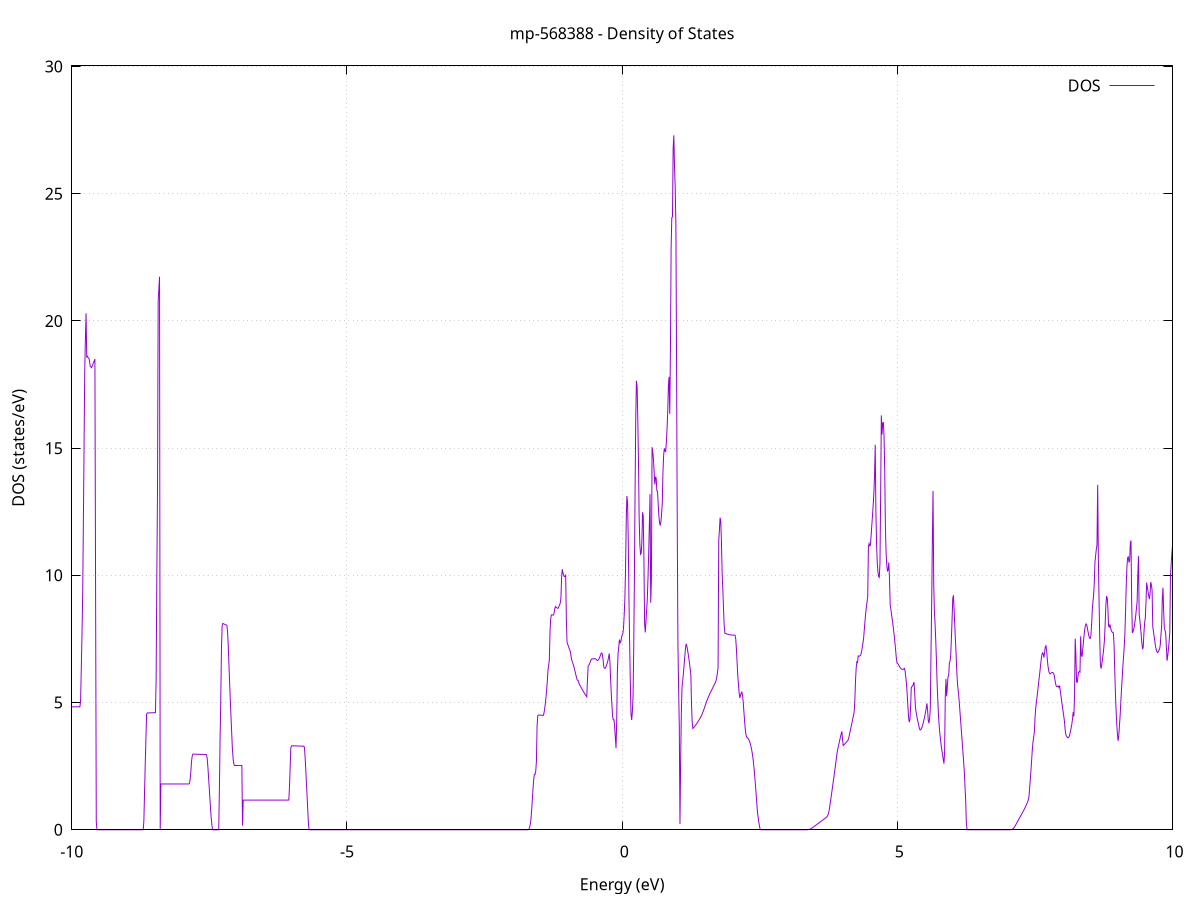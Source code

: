 set title 'mp-568388 - Density of States'
set xlabel 'Energy (eV)'
set ylabel 'DOS (states/eV)'
set grid
set xrange [-10:10]
set yrange [0:30.025]
set xzeroaxis lt -1
set terminal png size 800,600
set output 'mp-568388_dos_gnuplot.png'
plot '-' using 1:2 with lines title 'DOS'
-11.669100 0.000000
-11.656700 0.000000
-11.644400 0.000000
-11.632000 0.000000
-11.619600 0.000000
-11.607300 0.000000
-11.594900 0.000000
-11.582500 0.000000
-11.570200 0.000000
-11.557800 0.000000
-11.545500 0.000000
-11.533100 0.000000
-11.520700 0.000000
-11.508400 0.000000
-11.496000 0.000000
-11.483700 0.000000
-11.471300 0.000000
-11.458900 0.000000
-11.446600 0.000000
-11.434200 0.000000
-11.421900 0.000000
-11.409500 0.000000
-11.397100 0.000000
-11.384800 0.000000
-11.372400 0.000000
-11.360000 0.000000
-11.347700 0.000000
-11.335300 0.000000
-11.323000 0.000000
-11.310600 0.000000
-11.298200 0.000000
-11.285900 0.000000
-11.273500 0.000000
-11.261200 0.000000
-11.248800 0.000000
-11.236400 0.000000
-11.224100 0.000000
-11.211700 0.000000
-11.199300 0.000000
-11.187000 0.000000
-11.174600 0.000000
-11.162300 0.000000
-11.149900 0.000000
-11.137500 0.000000
-11.125200 0.000000
-11.112800 0.000000
-11.100500 0.000000
-11.088100 0.000000
-11.075700 0.000000
-11.063400 0.000000
-11.051000 0.000000
-11.038700 0.000000
-11.026300 0.000000
-11.013900 0.000000
-11.001600 0.000000
-10.989200 0.000000
-10.976800 0.000000
-10.964500 0.000000
-10.952100 0.000000
-10.939800 0.000000
-10.927400 0.000000
-10.915000 0.000000
-10.902700 0.000000
-10.890300 0.000000
-10.878000 0.000000
-10.865600 0.000000
-10.853200 0.000000
-10.840900 0.000000
-10.828500 0.000000
-10.816200 0.000000
-10.803800 0.000000
-10.791400 0.000000
-10.779100 0.000000
-10.766700 0.000000
-10.754300 0.000000
-10.742000 0.000000
-10.729600 0.000000
-10.717300 0.000000
-10.704900 0.000000
-10.692500 0.000000
-10.680200 0.000000
-10.667800 0.000000
-10.655500 0.000000
-10.643100 0.000000
-10.630700 0.000000
-10.618400 0.000000
-10.606000 0.000000
-10.593600 0.000000
-10.581300 0.000000
-10.568900 0.000000
-10.556600 0.000000
-10.544200 0.000700
-10.531800 0.100300
-10.519500 0.368300
-10.507100 0.818900
-10.494800 1.456800
-10.482400 2.091100
-10.470000 2.719000
-10.457700 3.373200
-10.445300 3.480800
-10.433000 3.481100
-10.420600 3.915200
-10.408200 4.384700
-10.395900 4.979300
-10.383500 5.992200
-10.371100 6.993100
-10.358800 7.121500
-10.346400 7.121900
-10.334100 7.122400
-10.321700 7.122800
-10.309300 7.123200
-10.297000 7.123600
-10.284600 7.124000
-10.272300 7.124400
-10.259900 7.124700
-10.247500 7.125100
-10.235200 7.046700
-10.222800 6.899000
-10.210500 6.680800
-10.198100 6.434000
-10.185700 6.121400
-10.173400 5.873000
-10.161000 5.865000
-10.148600 5.828100
-10.136300 5.684500
-10.123900 5.492100
-10.111600 5.176900
-10.099200 4.832500
-10.086800 4.832400
-10.074500 4.832400
-10.062100 4.832400
-10.049800 4.832400
-10.037400 4.832500
-10.025000 4.832500
-10.012700 4.832600
-10.000300 4.832700
-9.987900 4.832900
-9.975600 4.833000
-9.963200 4.833200
-9.950900 4.833400
-9.938500 4.833600
-9.926100 4.833900
-9.913800 4.834200
-9.901400 4.834500
-9.889100 4.834800
-9.876700 4.835100
-9.864300 4.835500
-9.852000 4.835900
-9.839600 5.116600
-9.827300 6.364300
-9.814900 7.641900
-9.802500 9.201300
-9.790200 11.916700
-9.777800 14.884700
-9.765400 17.961300
-9.753100 19.267900
-9.740700 20.301400
-9.728400 18.585800
-9.716000 18.614600
-9.703600 18.554900
-9.691300 18.536800
-9.678900 18.449700
-9.666600 18.221500
-9.654200 18.195800
-9.641800 18.160900
-9.629500 18.226200
-9.617100 18.292900
-9.604800 18.360800
-9.592400 18.430000
-9.580000 18.500500
-9.567700 9.513400
-9.555300 0.330800
-9.542900 0.000000
-9.530600 0.000000
-9.518200 0.000000
-9.505900 0.000000
-9.493500 0.000000
-9.481100 0.000000
-9.468800 0.000000
-9.456400 0.000000
-9.444100 0.000000
-9.431700 0.000000
-9.419300 0.000000
-9.407000 0.000000
-9.394600 0.000000
-9.382200 0.000000
-9.369900 0.000000
-9.357500 0.000000
-9.345200 0.000000
-9.332800 0.000000
-9.320400 0.000000
-9.308100 0.000000
-9.295700 0.000000
-9.283400 0.000000
-9.271000 0.000000
-9.258600 0.000000
-9.246300 0.000000
-9.233900 0.000000
-9.221600 0.000000
-9.209200 0.000000
-9.196800 0.000000
-9.184500 0.000000
-9.172100 0.000000
-9.159700 0.000000
-9.147400 0.000000
-9.135000 0.000000
-9.122700 0.000000
-9.110300 0.000000
-9.097900 0.000000
-9.085600 0.000000
-9.073200 0.000000
-9.060900 0.000000
-9.048500 0.000000
-9.036100 0.000000
-9.023800 0.000000
-9.011400 0.000000
-8.999100 0.000000
-8.986700 0.000000
-8.974300 0.000000
-8.962000 0.000000
-8.949600 0.000000
-8.937200 0.000000
-8.924900 0.000000
-8.912500 0.000000
-8.900200 0.000000
-8.887800 0.000000
-8.875400 0.000000
-8.863100 0.000000
-8.850700 0.000000
-8.838400 0.000000
-8.826000 0.000000
-8.813600 0.000000
-8.801300 0.000000
-8.788900 0.000000
-8.776500 0.000000
-8.764200 0.000000
-8.751800 0.000000
-8.739500 0.000000
-8.727100 0.000000
-8.714700 0.000000
-8.702400 0.000000
-8.690000 0.369400
-8.677700 1.517400
-8.665300 2.612700
-8.652900 3.607100
-8.640600 4.546000
-8.628200 4.592100
-8.615900 4.592700
-8.603500 4.593300
-8.591100 4.593900
-8.578800 4.594700
-8.566400 4.595500
-8.554000 4.596500
-8.541700 4.597500
-8.529300 4.598500
-8.517000 4.599700
-8.504600 4.600900
-8.492200 4.602200
-8.479900 4.603600
-8.467500 5.938100
-8.455200 9.922700
-8.442800 13.195000
-8.430400 20.799000
-8.418100 21.250600
-8.405700 21.738000
-8.393400 0.000000
-8.381000 1.801100
-8.368600 1.800900
-8.356300 1.800800
-8.343900 1.800600
-8.331500 1.800500
-8.319200 1.800400
-8.306800 1.800300
-8.294500 1.800200
-8.282100 1.800100
-8.269700 1.800000
-8.257400 1.799900
-8.245000 1.799800
-8.232700 1.799700
-8.220300 1.799700
-8.207900 1.799600
-8.195600 1.799600
-8.183200 1.799500
-8.170800 1.799500
-8.158500 1.799400
-8.146100 1.799400
-8.133800 1.799400
-8.121400 1.799300
-8.109000 1.799300
-8.096700 1.799300
-8.084300 1.799300
-8.072000 1.799300
-8.059600 1.799300
-8.047200 1.799300
-8.034900 1.799400
-8.022500 1.799400
-8.010200 1.799400
-7.997800 1.799500
-7.985400 1.799500
-7.973100 1.799600
-7.960700 1.799600
-7.948300 1.799700
-7.936000 1.799800
-7.923600 1.799800
-7.911300 1.799900
-7.898900 1.800000
-7.886500 1.800100
-7.874200 1.800200
-7.861800 1.823100
-7.849500 1.989000
-7.837100 2.273200
-7.824700 2.680700
-7.812400 2.892000
-7.800000 2.974300
-7.787700 2.973400
-7.775300 2.972600
-7.762900 2.971700
-7.750600 2.970900
-7.738200 2.970100
-7.725800 2.969200
-7.713500 2.968400
-7.701100 2.967500
-7.688800 2.966700
-7.676400 2.965800
-7.664000 2.965000
-7.651700 2.964100
-7.639300 2.963300
-7.627000 2.962400
-7.614600 2.961600
-7.602200 2.960700
-7.589900 2.959800
-7.577500 2.959000
-7.565100 2.958100
-7.552800 2.946600
-7.540400 2.818300
-7.528100 2.499100
-7.515700 2.086700
-7.503300 1.672300
-7.491000 1.246500
-7.478600 0.821700
-7.466300 0.457500
-7.453900 0.182000
-7.441500 0.000000
-7.429200 0.000000
-7.416800 0.000000
-7.404500 0.000000
-7.392100 0.000000
-7.379700 0.000000
-7.367400 0.000000
-7.355000 0.000000
-7.342600 0.000000
-7.330300 0.000000
-7.317900 1.598200
-7.305600 3.557400
-7.293200 5.103800
-7.280800 7.080700
-7.268500 8.023100
-7.256100 8.109900
-7.243800 8.097200
-7.231400 8.084600
-7.219000 8.072100
-7.206700 8.059700
-7.194300 8.047500
-7.182000 8.035300
-7.169600 7.771800
-7.157200 7.229100
-7.144900 6.505200
-7.132500 5.781000
-7.120100 5.113300
-7.107800 4.470600
-7.095400 3.849600
-7.083100 3.242900
-7.070700 2.839700
-7.058300 2.617500
-7.046000 2.528000
-7.033600 2.526200
-7.021300 2.526500
-7.008900 2.526800
-6.996500 2.527200
-6.984200 2.527500
-6.971800 2.527900
-6.959400 2.528300
-6.947100 2.528700
-6.934700 2.529200
-6.922400 2.529700
-6.910000 2.530200
-6.897600 0.165300
-6.885300 1.166000
-6.872900 1.166000
-6.860600 1.166000
-6.848200 1.166000
-6.835800 1.166000
-6.823500 1.166000
-6.811100 1.166000
-6.798800 1.166000
-6.786400 1.166000
-6.774000 1.166000
-6.761700 1.166000
-6.749300 1.166000
-6.736900 1.166000
-6.724600 1.166000
-6.712200 1.166000
-6.699900 1.166000
-6.687500 1.166000
-6.675100 1.166000
-6.662800 1.166000
-6.650400 1.166000
-6.638100 1.166000
-6.625700 1.166000
-6.613300 1.166000
-6.601000 1.166000
-6.588600 1.166000
-6.576300 1.166000
-6.563900 1.166000
-6.551500 1.166000
-6.539200 1.166000
-6.526800 1.165900
-6.514400 1.165900
-6.502100 1.165900
-6.489700 1.165900
-6.477400 1.165900
-6.465000 1.165900
-6.452600 1.165900
-6.440300 1.165900
-6.427900 1.165900
-6.415600 1.165900
-6.403200 1.165900
-6.390800 1.165900
-6.378500 1.165900
-6.366100 1.165900
-6.353700 1.165900
-6.341400 1.165900
-6.329000 1.165900
-6.316700 1.165900
-6.304300 1.165900
-6.291900 1.165900
-6.279600 1.165900
-6.267200 1.165900
-6.254900 1.165900
-6.242500 1.165900
-6.230100 1.165900
-6.217800 1.165900
-6.205400 1.165900
-6.193100 1.165900
-6.180700 1.165900
-6.168300 1.165900
-6.156000 1.165900
-6.143600 1.165800
-6.131200 1.165800
-6.118900 1.165800
-6.106500 1.165800
-6.094200 1.165800
-6.081800 1.165800
-6.069400 1.165800
-6.057100 1.165800
-6.044700 1.670900
-6.032400 2.442100
-6.020000 3.222400
-6.007600 3.301300
-5.995300 3.300400
-5.982900 3.299600
-5.970600 3.298700
-5.958200 3.297800
-5.945800 3.297000
-5.933500 3.296100
-5.921100 3.295300
-5.908700 3.294400
-5.896400 3.293600
-5.884000 3.292700
-5.871700 3.291900
-5.859300 3.291000
-5.846900 3.290200
-5.834600 3.289300
-5.822200 3.288400
-5.809900 3.287600
-5.797500 3.286700
-5.785100 3.285900
-5.772800 3.237800
-5.760400 2.857000
-5.748000 2.324300
-5.735700 1.790500
-5.723300 1.254100
-5.711000 0.712500
-5.698600 0.182700
-5.686200 0.000000
-5.673900 0.000000
-5.661500 0.000000
-5.649200 0.000000
-5.636800 0.000000
-5.624400 0.000000
-5.612100 0.000000
-5.599700 0.000000
-5.587400 0.000000
-5.575000 0.000000
-5.562600 0.000000
-5.550300 0.000000
-5.537900 0.000000
-5.525500 0.000000
-5.513200 0.000000
-5.500800 0.000000
-5.488500 0.000000
-5.476100 0.000000
-5.463700 0.000000
-5.451400 0.000000
-5.439000 0.000000
-5.426700 0.000000
-5.414300 0.000000
-5.401900 0.000000
-5.389600 0.000000
-5.377200 0.000000
-5.364900 0.000000
-5.352500 0.000000
-5.340100 0.000000
-5.327800 0.000000
-5.315400 0.000000
-5.303000 0.000000
-5.290700 0.000000
-5.278300 0.000000
-5.266000 0.000000
-5.253600 0.000000
-5.241200 0.000000
-5.228900 0.000000
-5.216500 0.000000
-5.204200 0.000000
-5.191800 0.000000
-5.179400 0.000000
-5.167100 0.000000
-5.154700 0.000000
-5.142400 0.000000
-5.130000 0.000000
-5.117600 0.000000
-5.105300 0.000000
-5.092900 0.000000
-5.080500 0.000000
-5.068200 0.000000
-5.055800 0.000000
-5.043500 0.000000
-5.031100 0.000000
-5.018700 0.000000
-5.006400 0.000000
-4.994000 0.000000
-4.981700 0.000000
-4.969300 0.000000
-4.956900 0.000000
-4.944600 0.000000
-4.932200 0.000000
-4.919800 0.000000
-4.907500 0.000000
-4.895100 0.000000
-4.882800 0.000000
-4.870400 0.000000
-4.858000 0.000000
-4.845700 0.000000
-4.833300 0.000000
-4.821000 0.000000
-4.808600 0.000000
-4.796200 0.000000
-4.783900 0.000000
-4.771500 0.000000
-4.759200 0.000000
-4.746800 0.000000
-4.734400 0.000000
-4.722100 0.000000
-4.709700 0.000000
-4.697300 0.000000
-4.685000 0.000000
-4.672600 0.000000
-4.660300 0.000000
-4.647900 0.000000
-4.635500 0.000000
-4.623200 0.000000
-4.610800 0.000000
-4.598500 0.000000
-4.586100 0.000000
-4.573700 0.000000
-4.561400 0.000000
-4.549000 0.000000
-4.536700 0.000000
-4.524300 0.000000
-4.511900 0.000000
-4.499600 0.000000
-4.487200 0.000000
-4.474800 0.000000
-4.462500 0.000000
-4.450100 0.000000
-4.437800 0.000000
-4.425400 0.000000
-4.413000 0.000000
-4.400700 0.000000
-4.388300 0.000000
-4.376000 0.000000
-4.363600 0.000000
-4.351200 0.000000
-4.338900 0.000000
-4.326500 0.000000
-4.314100 0.000000
-4.301800 0.000000
-4.289400 0.000000
-4.277100 0.000000
-4.264700 0.000000
-4.252300 0.000000
-4.240000 0.000000
-4.227600 0.000000
-4.215300 0.000000
-4.202900 0.000000
-4.190500 0.000000
-4.178200 0.000000
-4.165800 0.000000
-4.153500 0.000000
-4.141100 0.000000
-4.128700 0.000000
-4.116400 0.000000
-4.104000 0.000000
-4.091600 0.000000
-4.079300 0.000000
-4.066900 0.000000
-4.054600 0.000000
-4.042200 0.000000
-4.029800 0.000000
-4.017500 0.000000
-4.005100 0.000000
-3.992800 0.000000
-3.980400 0.000000
-3.968000 0.000000
-3.955700 0.000000
-3.943300 0.000000
-3.931000 0.000000
-3.918600 0.000000
-3.906200 0.000000
-3.893900 0.000000
-3.881500 0.000000
-3.869100 0.000000
-3.856800 0.000000
-3.844400 0.000000
-3.832100 0.000000
-3.819700 0.000000
-3.807300 0.000000
-3.795000 0.000000
-3.782600 0.000000
-3.770300 0.000000
-3.757900 0.000000
-3.745500 0.000000
-3.733200 0.000000
-3.720800 0.000000
-3.708400 0.000000
-3.696100 0.000000
-3.683700 0.000000
-3.671400 0.000000
-3.659000 0.000000
-3.646600 0.000000
-3.634300 0.000000
-3.621900 0.000000
-3.609600 0.000000
-3.597200 0.000000
-3.584800 0.000000
-3.572500 0.000000
-3.560100 0.000000
-3.547800 0.000000
-3.535400 0.000000
-3.523000 0.000000
-3.510700 0.000000
-3.498300 0.000000
-3.485900 0.000000
-3.473600 0.000000
-3.461200 0.000000
-3.448900 0.000000
-3.436500 0.000000
-3.424100 0.000000
-3.411800 0.000000
-3.399400 0.000000
-3.387100 0.000000
-3.374700 0.000000
-3.362300 0.000000
-3.350000 0.000000
-3.337600 0.000000
-3.325300 0.000000
-3.312900 0.000000
-3.300500 0.000000
-3.288200 0.000000
-3.275800 0.000000
-3.263400 0.000000
-3.251100 0.000000
-3.238700 0.000000
-3.226400 0.000000
-3.214000 0.000000
-3.201600 0.000000
-3.189300 0.000000
-3.176900 0.000000
-3.164600 0.000000
-3.152200 0.000000
-3.139800 0.000000
-3.127500 0.000000
-3.115100 0.000000
-3.102700 0.000000
-3.090400 0.000000
-3.078000 0.000000
-3.065700 0.000000
-3.053300 0.000000
-3.040900 0.000000
-3.028600 0.000000
-3.016200 0.000000
-3.003900 0.000000
-2.991500 0.000000
-2.979100 0.000000
-2.966800 0.000000
-2.954400 0.000000
-2.942100 0.000000
-2.929700 0.000000
-2.917300 0.000000
-2.905000 0.000000
-2.892600 0.000000
-2.880200 0.000000
-2.867900 0.000000
-2.855500 0.000000
-2.843200 0.000000
-2.830800 0.000000
-2.818400 0.000000
-2.806100 0.000000
-2.793700 0.000000
-2.781400 0.000000
-2.769000 0.000000
-2.756600 0.000000
-2.744300 0.000000
-2.731900 0.000000
-2.719600 0.000000
-2.707200 0.000000
-2.694800 0.000000
-2.682500 0.000000
-2.670100 0.000000
-2.657700 0.000000
-2.645400 0.000000
-2.633000 0.000000
-2.620700 0.000000
-2.608300 0.000000
-2.595900 0.000000
-2.583600 0.000000
-2.571200 0.000000
-2.558900 0.000000
-2.546500 0.000000
-2.534100 0.000000
-2.521800 0.000000
-2.509400 0.000000
-2.497000 0.000000
-2.484700 0.000000
-2.472300 0.000000
-2.460000 0.000000
-2.447600 0.000000
-2.435200 0.000000
-2.422900 0.000000
-2.410500 0.000000
-2.398200 0.000000
-2.385800 0.000000
-2.373400 0.000000
-2.361100 0.000000
-2.348700 0.000000
-2.336400 0.000000
-2.324000 0.000000
-2.311600 0.000000
-2.299300 0.000000
-2.286900 0.000000
-2.274500 0.000000
-2.262200 0.000000
-2.249800 0.000000
-2.237500 0.000000
-2.225100 0.000000
-2.212700 0.000000
-2.200400 0.000000
-2.188000 0.000000
-2.175700 0.000000
-2.163300 0.000000
-2.150900 0.000000
-2.138600 0.000000
-2.126200 0.000000
-2.113900 0.000000
-2.101500 0.000000
-2.089100 0.000000
-2.076800 0.000000
-2.064400 0.000000
-2.052000 0.000000
-2.039700 0.000000
-2.027300 0.000000
-2.015000 0.000000
-2.002600 0.000000
-1.990200 0.000000
-1.977900 0.000000
-1.965500 0.000000
-1.953200 0.000000
-1.940800 0.000000
-1.928400 0.000000
-1.916100 0.000000
-1.903700 0.000000
-1.891300 0.000000
-1.879000 0.000000
-1.866600 0.000000
-1.854300 0.000000
-1.841900 0.000000
-1.829500 0.000000
-1.817200 0.000000
-1.804800 0.000000
-1.792500 0.000000
-1.780100 0.000000
-1.767700 0.000000
-1.755400 0.000000
-1.743000 0.000000
-1.730700 0.000000
-1.718300 0.000000
-1.705900 0.000000
-1.693600 0.019800
-1.681200 0.096400
-1.668800 0.230500
-1.656500 0.422100
-1.644100 0.781200
-1.631800 1.192000
-1.619400 1.617100
-1.607000 1.977800
-1.594700 2.174900
-1.582300 2.174600
-1.570000 2.303700
-1.557600 2.693400
-1.545200 4.100600
-1.532900 4.483200
-1.520500 4.511200
-1.508200 4.508500
-1.495800 4.505900
-1.483400 4.503300
-1.471100 4.500800
-1.458700 4.498200
-1.446300 4.495700
-1.434000 4.493200
-1.421600 4.571800
-1.409300 4.731700
-1.396900 4.938600
-1.384500 5.192500
-1.372200 5.493500
-1.359800 5.841500
-1.347500 6.276300
-1.335100 6.465000
-1.322700 6.682300
-1.310400 7.797500
-1.298000 8.291000
-1.285600 8.447100
-1.273300 8.445500
-1.260900 8.442300
-1.248600 8.439200
-1.236200 8.510300
-1.223800 8.691700
-1.211500 8.779000
-1.199100 8.747600
-1.186800 8.727000
-1.174400 8.705200
-1.162000 8.708100
-1.149700 8.773100
-1.137300 8.839800
-1.125000 8.908200
-1.112600 9.105300
-1.100200 9.908600
-1.087900 10.237700
-1.075500 10.100100
-1.063100 10.002500
-1.050800 9.952700
-1.038400 9.951400
-1.026100 9.997100
-1.013700 8.272400
-1.001300 7.365600
-0.989000 7.288700
-0.976600 7.213100
-0.964300 7.138800
-0.951900 7.065800
-0.939500 6.994100
-0.927200 6.806600
-0.914800 6.662200
-0.902500 6.584200
-0.890100 6.507700
-0.877700 6.416400
-0.865400 6.305100
-0.853000 6.195400
-0.840600 6.087300
-0.828300 5.976200
-0.815900 5.886400
-0.803600 5.878200
-0.791200 5.801800
-0.778800 5.727100
-0.766500 5.672800
-0.754100 5.631800
-0.741800 5.581200
-0.729400 5.532000
-0.717000 5.484000
-0.704700 5.437400
-0.692300 5.392100
-0.679900 5.348200
-0.667600 5.305500
-0.655200 5.264200
-0.642900 5.225800
-0.630500 5.868200
-0.618100 6.428600
-0.605800 6.467000
-0.593400 6.518800
-0.581100 6.584300
-0.568700 6.659300
-0.556300 6.709200
-0.544000 6.720100
-0.531600 6.717100
-0.519300 6.717700
-0.506900 6.721900
-0.494500 6.728000
-0.482200 6.718400
-0.469800 6.688400
-0.457400 6.660200
-0.445100 6.656100
-0.432700 6.676100
-0.420400 6.719600
-0.408000 6.780200
-0.395600 6.849800
-0.383300 6.925700
-0.370900 6.950700
-0.358600 6.890600
-0.346200 6.678700
-0.333800 6.403100
-0.321500 6.354700
-0.309100 6.345400
-0.296800 6.392300
-0.284400 6.468700
-0.272000 6.547900
-0.259700 6.639400
-0.247300 6.769700
-0.234900 6.927500
-0.222600 6.620100
-0.210200 5.944200
-0.197900 5.366600
-0.185500 4.884400
-0.173100 4.455700
-0.160800 4.321400
-0.148400 4.326900
-0.136100 4.037600
-0.123700 3.637100
-0.111300 3.210700
-0.099000 4.273700
-0.086600 6.189300
-0.074200 6.926300
-0.061900 7.188200
-0.049500 7.475700
-0.037200 7.351000
-0.024800 7.384100
-0.012400 7.546200
-0.000100 7.653900
0.012300 7.707100
0.024600 7.925700
0.037000 8.432200
0.049400 9.077400
0.061700 10.246400
0.074100 12.121400
0.086400 13.120500
0.098800 12.871800
0.111200 11.333800
0.123500 9.136400
0.135900 7.372400
0.148300 5.815900
0.160600 4.572600
0.173000 4.314200
0.185300 4.634500
0.197700 5.220700
0.210100 7.059400
0.222400 9.773300
0.234800 13.277000
0.247100 16.170000
0.259500 17.647800
0.271900 17.431600
0.284200 16.146900
0.296600 14.513400
0.308900 12.271300
0.321300 11.234400
0.333700 10.831700
0.346000 10.871900
0.358400 11.299500
0.370800 12.476000
0.383100 12.340100
0.395500 10.677000
0.407800 8.109800
0.420200 7.756700
0.432600 8.186200
0.444900 8.606900
0.457300 9.064200
0.469600 9.880200
0.482000 10.855900
0.494400 11.991200
0.506700 13.191900
0.519100 8.919900
0.531500 9.795100
0.543800 15.039500
0.556200 14.849600
0.568500 14.577500
0.580900 14.088700
0.593300 13.575500
0.605600 13.858600
0.618000 13.836600
0.630300 13.324700
0.642700 13.296600
0.655100 12.803200
0.667400 12.335700
0.679800 12.075400
0.692100 11.955900
0.704500 12.111700
0.716900 12.417400
0.729200 12.842200
0.741600 14.063200
0.754000 14.714500
0.766300 14.995500
0.778700 14.890000
0.791000 14.868100
0.803400 15.227900
0.815800 15.766500
0.828100 16.403700
0.840500 17.464900
0.852800 17.802900
0.865200 16.349400
0.877600 18.859300
0.889900 22.893300
0.902300 24.056300
0.914600 24.100800
0.927000 26.788300
0.939400 27.295000
0.951700 26.035800
0.964100 25.254400
0.976500 23.782100
0.988800 18.362400
1.001200 12.027800
1.013500 7.281400
1.025900 5.558900
1.038300 4.079700
1.050600 0.227300
1.063000 2.690900
1.075300 4.572300
1.087700 5.599200
1.100100 5.845300
1.112400 6.141200
1.124800 6.448500
1.137100 6.767300
1.149500 7.097500
1.161900 7.310000
1.174200 7.234800
1.186600 7.087300
1.199000 6.923400
1.211300 6.743100
1.223700 6.546300
1.236000 6.333100
1.248400 6.103500
1.260800 4.892100
1.273100 4.220500
1.285500 3.979500
1.297800 4.010200
1.310200 4.042600
1.322600 4.076500
1.334900 4.111900
1.347300 4.149000
1.359700 4.187600
1.372000 4.227800
1.384400 4.269500
1.396700 4.312800
1.409100 4.357700
1.421500 4.404100
1.433800 4.453000
1.446200 4.508800
1.458500 4.572300
1.470900 4.643500
1.483300 4.718900
1.495600 4.796100
1.508000 4.875100
1.520300 4.953800
1.532700 5.029100
1.545100 5.101000
1.557400 5.169400
1.569800 5.234400
1.582200 5.296000
1.594500 5.354200
1.606900 5.408600
1.619200 5.462200
1.631600 5.516200
1.644000 5.570700
1.656300 5.625800
1.668700 5.683100
1.681000 5.737100
1.693400 5.782600
1.705800 5.862000
1.718100 5.974000
1.730500 6.156900
1.742800 6.369400
1.755200 11.357500
1.767600 11.797600
1.779900 12.266300
1.792300 12.117100
1.804700 11.303300
1.817000 10.082600
1.829400 9.427300
1.841700 8.707800
1.854100 8.028300
1.866500 7.730400
1.878800 7.718200
1.891200 7.706900
1.903500 7.696700
1.915900 7.687500
1.928300 7.679400
1.940600 7.672300
1.953000 7.666200
1.965400 7.661100
1.977700 7.657100
1.990100 7.654100
2.002400 7.652100
2.014800 7.651200
2.027200 7.651300
2.039500 7.652400
2.051900 7.645900
2.064200 7.501800
2.076600 7.094200
2.089000 6.565000
2.101300 6.053800
2.113700 5.701800
2.126000 5.376500
2.138400 5.178100
2.150800 5.290100
2.163100 5.373200
2.175500 5.410200
2.187900 5.275700
2.200200 5.013100
2.212600 4.635300
2.224900 4.268700
2.237300 3.949300
2.249700 3.737400
2.262000 3.643200
2.274400 3.618300
2.286700 3.595000
2.299100 3.554300
2.311500 3.493800
2.323800 3.413600
2.336200 3.313700
2.348500 3.194000
2.360900 3.053500
2.373300 2.874100
2.385600 2.649400
2.398000 2.379400
2.410400 2.066700
2.422700 1.733700
2.435100 1.385300
2.447400 1.021400
2.459800 0.672100
2.472200 0.468100
2.484500 0.285700
2.496900 0.124900
2.509200 0.010300
2.521600 0.000000
2.534000 0.000000
2.546300 0.000000
2.558700 0.000000
2.571100 0.000000
2.583400 0.000000
2.595800 0.000000
2.608100 0.000000
2.620500 0.000000
2.632900 0.000000
2.645200 0.000000
2.657600 0.000000
2.669900 0.000000
2.682300 0.000000
2.694700 0.000000
2.707000 0.000000
2.719400 0.000000
2.731700 0.000000
2.744100 0.000000
2.756500 0.000000
2.768800 0.000000
2.781200 0.000000
2.793600 0.000000
2.805900 0.000000
2.818300 0.000000
2.830600 0.000000
2.843000 0.000000
2.855400 0.000000
2.867700 0.000000
2.880100 0.000000
2.892400 0.000000
2.904800 0.000000
2.917200 0.000000
2.929500 0.000000
2.941900 0.000000
2.954200 0.000000
2.966600 0.000000
2.979000 0.000000
2.991300 0.000000
3.003700 0.000000
3.016100 0.000000
3.028400 0.000000
3.040800 0.000000
3.053100 0.000000
3.065500 0.000000
3.077900 0.000000
3.090200 0.000000
3.102600 0.000000
3.114900 0.000000
3.127300 0.000000
3.139700 0.000000
3.152000 0.000000
3.164400 0.000000
3.176800 0.000000
3.189100 0.000000
3.201500 0.000000
3.213800 0.000000
3.226200 0.000000
3.238600 0.000000
3.250900 0.000000
3.263300 0.000000
3.275600 0.000000
3.288000 0.000000
3.300400 0.000000
3.312700 0.000000
3.325100 0.000000
3.337400 0.000000
3.349800 0.000000
3.362200 0.001100
3.374500 0.004000
3.386900 0.008700
3.399300 0.015200
3.411600 0.023500
3.424000 0.033600
3.436300 0.046000
3.448700 0.065700
3.461100 0.085500
3.473400 0.105200
3.485800 0.125000
3.498100 0.144800
3.510500 0.164700
3.522900 0.184500
3.535200 0.204400
3.547600 0.224200
3.559900 0.244100
3.572300 0.264000
3.584700 0.284000
3.597000 0.303900
3.609400 0.323900
3.621800 0.343900
3.634100 0.363900
3.646500 0.383900
3.658800 0.404000
3.671200 0.424100
3.683600 0.444200
3.695900 0.464300
3.708300 0.484400
3.720600 0.508800
3.733000 0.552500
3.745400 0.616800
3.757700 0.723500
3.770100 0.886100
3.782500 1.069200
3.794800 1.254800
3.807200 1.442800
3.819500 1.633400
3.831900 1.826400
3.844300 2.021900
3.856600 2.219900
3.869000 2.420300
3.881300 2.623600
3.893700 2.830500
3.906100 3.029200
3.918400 3.173800
3.930800 3.294700
3.943100 3.416200
3.955500 3.538300
3.967900 3.659500
3.980200 3.769500
3.992600 3.868500
4.005000 3.544600
4.017300 3.309500
4.029700 3.337200
4.042000 3.365700
4.054400 3.394800
4.066800 3.424600
4.079100 3.454900
4.091500 3.485900
4.103800 3.517600
4.116200 3.599200
4.128600 3.724900
4.140900 3.851000
4.153300 3.977400
4.165600 4.104200
4.178000 4.231300
4.190400 4.358800
4.202700 4.486600
4.215100 4.614800
4.227500 5.041500
4.239800 5.833600
4.252200 6.353000
4.264500 6.599700
4.276900 6.573600
4.289300 6.833800
4.301600 6.817800
4.314000 6.831700
4.326300 6.844500
4.338700 6.897300
4.351100 7.014300
4.363400 7.170600
4.375800 7.343300
4.388200 7.545500
4.400500 7.876700
4.412900 8.207000
4.425200 8.502600
4.437600 8.755700
4.450000 8.947700
4.462300 9.187200
4.474700 11.147700
4.487000 11.250800
4.499400 11.158100
4.511800 11.190500
4.524100 11.573400
4.536500 11.970600
4.548800 12.344700
4.561200 12.757600
4.573600 13.225700
4.585900 13.897000
4.598300 15.132100
4.610700 12.512600
4.623000 11.228800
4.635400 10.494800
4.647700 10.141100
4.660100 9.955000
4.672500 9.920900
4.684800 10.497300
4.697200 13.203000
4.709500 16.285900
4.721900 15.534200
4.734300 15.996400
4.746600 16.005400
4.759000 15.461200
4.771300 14.101200
4.783700 11.862900
4.796100 10.892500
4.808400 10.402700
4.820800 10.175400
4.833200 10.211900
4.845500 10.506700
4.857900 9.875500
4.870200 8.837900
4.882600 8.662000
4.895000 8.461300
4.907300 8.270600
4.919700 8.075800
4.932000 7.857900
4.944400 7.616900
4.956800 7.352900
4.969100 7.065900
4.981500 6.755800
4.993900 6.555900
5.006200 6.531700
5.018600 6.500800
5.030900 6.450700
5.043300 6.402600
5.055700 6.364000
5.068000 6.334900
5.080400 6.315400
5.092700 6.305400
5.105100 6.305000
5.117500 6.316000
5.129800 6.340100
5.142200 6.227500
5.154500 5.993400
5.166900 5.718700
5.179300 5.339100
5.191600 4.869600
5.204000 4.439800
5.216400 4.230500
5.228700 4.316400
5.241100 4.818200
5.253400 5.593200
5.265800 5.630200
5.278200 5.656900
5.290500 5.716200
5.302900 5.809200
5.315200 5.393300
5.327600 4.880200
5.340000 4.637500
5.352300 4.490200
5.364700 4.351300
5.377000 4.221000
5.389400 4.099100
5.401800 3.985700
5.414100 3.919400
5.426500 3.938500
5.438900 3.982800
5.451200 4.052200
5.463600 4.142300
5.475900 4.245300
5.488300 4.361300
5.500700 4.490000
5.513000 4.631700
5.525400 4.786100
5.537700 4.968100
5.550100 4.701500
5.562500 4.296300
5.574800 4.187100
5.587200 4.366100
5.599600 4.779100
5.611900 6.971300
5.624300 8.906300
5.636600 11.355400
5.649000 13.321200
5.661400 9.644200
5.673700 8.604200
5.686100 8.081100
5.698400 7.433900
5.710800 6.654500
5.723200 5.742700
5.735500 5.097300
5.747900 4.508200
5.760200 4.090100
5.772600 3.792100
5.785000 3.531800
5.797300 3.309100
5.809700 3.124200
5.822100 2.949100
5.834400 2.774200
5.846800 2.599500
5.859100 3.061200
5.871500 5.240600
5.883900 5.929300
5.896200 5.247900
5.908600 5.622200
5.920900 6.009200
5.933300 6.061100
5.945700 6.563400
5.958000 6.622100
5.970400 6.871400
5.982700 7.525000
5.995100 8.290600
6.007500 9.088400
6.019800 9.218400
6.032200 8.615700
6.044600 8.011200
6.056900 7.410400
6.069300 6.813300
6.081600 6.190200
6.094000 5.714600
6.106400 5.477800
6.118700 5.190000
6.131100 4.851400
6.143400 4.488500
6.155800 4.124700
6.168200 3.760100
6.180500 3.394600
6.192900 3.028300
6.205300 2.661200
6.217600 2.280000
6.230000 1.675800
6.242300 1.126000
6.254700 0.255900
6.267100 0.000000
6.279400 0.000000
6.291800 0.000000
6.304100 0.000000
6.316500 0.000000
6.328900 0.000000
6.341200 0.000000
6.353600 0.000000
6.365900 0.000000
6.378300 0.000000
6.390700 0.000000
6.403000 0.000000
6.415400 0.000000
6.427800 0.000000
6.440100 0.000000
6.452500 0.000000
6.464800 0.000000
6.477200 0.000000
6.489600 0.000000
6.501900 0.000000
6.514300 0.000000
6.526600 0.000000
6.539000 0.000000
6.551400 0.000000
6.563700 0.000000
6.576100 0.000000
6.588400 0.000000
6.600800 0.000000
6.613200 0.000000
6.625500 0.000000
6.637900 0.000000
6.650300 0.000000
6.662600 0.000000
6.675000 0.000000
6.687300 0.000000
6.699700 0.000000
6.712100 0.000000
6.724400 0.000000
6.736800 0.000000
6.749100 0.000000
6.761500 0.000000
6.773900 0.000000
6.786200 0.000000
6.798600 0.000000
6.811000 0.000000
6.823300 0.000000
6.835700 0.000000
6.848000 0.000000
6.860400 0.000000
6.872800 0.000000
6.885100 0.000000
6.897500 0.000000
6.909800 0.000000
6.922200 0.000000
6.934600 0.000000
6.946900 0.000000
6.959300 0.000000
6.971600 0.000000
6.984000 0.000000
6.996400 0.000000
7.008700 0.000000
7.021100 0.000000
7.033500 0.000000
7.045800 0.000000
7.058200 0.000300
7.070500 0.004800
7.082900 0.015000
7.095300 0.030900
7.107600 0.052400
7.120000 0.079600
7.132300 0.117800
7.144700 0.166500
7.157100 0.215200
7.169400 0.263800
7.181800 0.312500
7.194100 0.361100
7.206500 0.409700
7.218900 0.458300
7.231200 0.506900
7.243600 0.555500
7.256000 0.604100
7.268300 0.652700
7.280700 0.701200
7.293000 0.749800
7.305400 0.800300
7.317800 0.854100
7.330100 0.911000
7.342500 0.970000
7.354800 1.030500
7.367200 1.092500
7.379600 1.175000
7.391900 1.304400
7.404300 1.637900
7.416700 1.991600
7.429000 2.366200
7.441400 2.763000
7.453700 3.182000
7.466100 3.462900
7.478500 3.653600
7.490800 3.864600
7.503200 4.439300
7.515500 4.799800
7.527900 5.026200
7.540300 5.255400
7.552600 5.487600
7.565000 5.722600
7.577300 5.960500
7.589700 6.200700
7.602100 6.443100
7.614400 6.687800
7.626800 6.877100
7.639200 6.953700
7.651500 6.917600
7.663900 6.768700
7.676200 6.968100
7.688600 7.190500
7.701000 7.230800
7.713300 7.043000
7.725700 6.689400
7.738000 6.428500
7.750400 6.255100
7.762800 6.154200
7.775100 6.127400
7.787500 6.151800
7.799800 6.170300
7.812200 6.180200
7.824600 6.181700
7.836900 6.153200
7.849300 6.085400
7.861700 5.927700
7.874000 5.759900
7.886400 5.657900
7.898700 5.621900
7.911100 5.637400
7.923500 5.649000
7.935800 5.597400
7.948200 5.665300
7.960500 5.466700
7.972900 5.269500
7.985300 5.073600
7.997600 4.878900
8.010000 4.685600
8.022300 4.494200
8.034700 4.305000
8.047100 3.992600
8.059400 3.772300
8.071800 3.686900
8.084200 3.647800
8.096500 3.623700
8.108900 3.614500
8.121200 3.656000
8.133600 3.750600
8.146000 3.870000
8.158300 4.004100
8.170700 4.152700
8.183000 4.348000
8.195400 4.629100
8.207800 4.457000
8.220100 5.305000
8.232500 7.514300
8.244900 6.828000
8.257200 5.811200
8.269600 5.794000
8.281900 6.030200
8.294300 6.193800
8.306700 6.224200
8.319000 6.196100
8.331400 7.605700
8.343700 6.867600
8.356100 6.800500
8.368500 7.074300
8.380800 7.353000
8.393200 7.636700
8.405500 7.887800
8.417900 8.021700
8.430300 8.092900
8.442600 8.050000
8.455000 7.901800
8.467400 7.759800
8.479700 7.623900
8.492100 7.535000
8.504400 7.516600
8.516800 7.622900
8.529200 8.039300
8.541500 8.601300
8.553900 8.960900
8.566200 9.215100
8.578600 9.717800
8.591000 10.521900
8.603300 10.773300
8.615700 11.025400
8.628000 11.199300
8.640400 13.556600
8.652800 10.705800
8.665100 9.061500
8.677500 7.546300
8.689900 6.488900
8.702200 6.336900
8.714600 6.502200
8.726900 6.687300
8.739300 6.899800
8.751700 7.157400
8.764000 7.469200
8.776400 8.080500
8.788700 8.809600
8.801100 9.161200
8.813500 9.135200
8.825800 8.731700
8.838200 8.015600
8.850600 7.971900
8.862900 8.076000
8.875300 7.938500
8.887600 7.839300
8.900000 7.781000
8.912400 7.750200
8.924700 7.742900
8.937100 7.335000
8.949400 6.355700
8.961800 5.435600
8.974200 4.737500
8.986500 4.187100
8.998900 3.769800
9.011200 3.493200
9.023600 3.690900
9.036000 4.086300
9.048300 4.481100
9.060700 5.017500
9.073100 5.504200
9.085400 5.946000
9.097800 6.395100
9.110100 6.789800
9.122500 7.180300
9.134900 7.706200
9.147200 8.593800
9.159600 9.628300
9.171900 10.328200
9.184300 10.693400
9.196700 10.723900
9.209000 10.504300
9.221400 10.587800
9.233700 11.265600
9.246100 11.370200
9.258500 8.901900
9.270800 7.736600
9.283200 7.788100
9.295600 7.883900
9.307900 8.024200
9.320300 8.208900
9.332600 8.437900
9.345000 8.707200
9.357400 8.960300
9.369700 10.009900
9.382100 10.755700
9.394400 8.482100
9.406800 8.238400
9.419200 7.969500
9.431500 7.665000
9.443900 7.322300
9.456300 7.099600
9.468600 7.178500
9.481000 7.745200
9.493300 8.128500
9.505700 8.321300
9.518100 8.920200
9.530400 9.712800
9.542800 9.535900
9.555100 9.366500
9.567500 9.204500
9.579900 9.062300
9.592200 9.285400
9.604600 9.739700
9.616900 9.620300
9.629300 9.415600
9.641700 7.983000
9.654000 7.794200
9.666400 7.602800
9.678800 7.408800
9.691100 7.212200
9.703500 7.087700
9.715800 7.006300
9.728200 6.963700
9.740600 6.985000
9.752900 7.053300
9.765300 7.104200
9.777600 7.258300
9.790000 7.658900
9.802400 7.984300
9.814700 9.071200
9.827100 9.512000
9.839400 8.585700
9.851800 7.912500
9.864200 7.843800
9.876500 7.702500
9.888900 7.177200
9.901300 6.643700
9.913600 6.841500
9.926000 7.095500
9.938300 7.393000
9.950700 7.742900
9.963100 9.982400
9.975400 10.436800
9.987800 10.836200
10.000100 11.180500
10.012500 11.469700
10.024900 9.411700
10.037200 8.974500
10.049600 8.730400
10.062000 8.662300
10.074300 8.648900
10.086700 8.668400
10.099000 8.645400
10.111400 8.236400
10.123800 7.602000
10.136100 7.213500
10.148500 6.898600
10.160800 6.638300
10.173200 6.363200
10.185600 6.161300
10.197900 6.100000
10.210300 10.589500
10.222600 10.664100
10.235000 12.701100
10.247400 10.581700
10.259700 9.837900
10.272100 10.306800
10.284500 10.487200
10.296800 10.384600
10.309200 10.038800
10.321500 9.306100
10.333900 8.686200
10.346300 8.402100
10.358600 8.347400
10.371000 8.217600
10.383300 8.134200
10.395700 8.217500
10.408100 8.373400
10.420400 8.592600
10.432800 8.889400
10.445100 9.262100
10.457500 9.950300
10.469900 10.721300
10.482200 11.420200
10.494600 11.481900
10.507000 11.476700
10.519300 11.493600
10.531700 11.631600
10.544000 11.647400
10.556400 11.907400
10.568800 11.658200
10.581100 11.354100
10.593500 10.987200
10.605800 10.914600
10.618200 11.095200
10.630600 11.319900
10.642900 10.381500
10.655300 10.607700
10.667700 10.732700
10.680000 10.806000
10.692400 10.827900
10.704700 10.770300
10.717100 11.037600
10.729500 11.223000
10.741800 10.874000
10.754200 10.342600
10.766500 9.692100
10.778900 9.239400
10.791300 8.949100
10.803600 8.725000
10.816000 8.527500
10.828300 8.364100
10.840700 8.264800
10.853100 8.194000
10.865400 8.118100
10.877800 8.029400
10.890200 7.960600
10.902500 7.928100
10.914900 7.934400
10.927200 7.980000
10.939600 8.080600
10.952000 8.275700
10.964300 8.498600
10.976700 8.718700
10.989000 8.902300
11.001400 9.068000
11.013800 9.034500
11.026100 8.796200
11.038500 8.407900
11.050800 8.142700
11.063200 8.019500
11.075600 8.039500
11.087900 8.201000
11.100300 8.489100
11.112700 9.269100
11.125000 12.968800
11.137400 12.539700
11.149700 8.471600
11.162100 8.563400
11.174500 8.496000
11.186800 8.397800
11.199200 8.273000
11.211500 8.168200
11.223900 8.087700
11.236300 8.016700
11.248600 7.836900
11.261000 7.386500
11.273400 6.900000
11.285700 6.377700
11.298100 6.086300
11.310400 5.872100
11.322800 5.672100
11.335200 5.504900
11.347500 5.395600
11.359900 5.226400
11.372200 5.085400
11.384600 5.055100
11.397000 5.032300
11.409300 4.996500
11.421700 4.936200
11.434000 4.852300
11.446400 4.747400
11.458800 4.621700
11.471100 4.475000
11.483500 4.298000
11.495900 4.088300
11.508200 3.873200
11.520600 3.647900
11.532900 3.361100
11.545300 3.068000
11.557700 2.774300
11.570000 2.480200
11.582400 2.185500
11.594700 1.892200
11.607100 1.670200
11.619500 1.527000
11.631800 1.381400
11.644200 1.235800
11.656500 1.091700
11.668900 0.949000
11.681300 0.807800
11.693600 0.667900
11.706000 0.562400
11.718400 0.483200
11.730700 0.410500
11.743100 0.344300
11.755400 0.284500
11.767800 0.231100
11.780200 0.184200
11.792500 0.143800
11.804900 0.109800
11.817200 0.082300
11.829600 0.061200
11.842000 0.046300
11.854300 0.034100
11.866700 0.023900
11.879100 0.015400
11.891400 0.008800
11.903800 0.004000
11.916100 0.001100
11.928500 0.000000
11.940900 0.000000
11.953200 0.000000
11.965600 0.000000
11.977900 0.000000
11.990300 0.000000
12.002700 0.000000
12.015000 0.000000
12.027400 0.000000
12.039700 0.000000
12.052100 0.000000
12.064500 0.000000
12.076800 0.000000
12.089200 0.000000
12.101600 0.000000
12.113900 0.000000
12.126300 0.000000
12.138600 0.000000
12.151000 0.000000
12.163400 0.000000
12.175700 0.000000
12.188100 0.000000
12.200400 0.000000
12.212800 0.000000
12.225200 0.000000
12.237500 0.000000
12.249900 0.000000
12.262200 0.000000
12.274600 0.000000
12.287000 0.000000
12.299300 0.000000
12.311700 0.000000
12.324100 0.000000
12.336400 0.000000
12.348800 0.000000
12.361100 0.000000
12.373500 0.000000
12.385900 0.000000
12.398200 0.000000
12.410600 0.000000
12.422900 0.000000
12.435300 0.000000
12.447700 0.000000
12.460000 0.000000
12.472400 0.000000
12.484800 0.000000
12.497100 0.000000
12.509500 0.000000
12.521800 0.000000
12.534200 0.000000
12.546600 0.000000
12.558900 0.000000
12.571300 0.000000
12.583600 0.000000
12.596000 0.000000
12.608400 0.000000
12.620700 0.000000
12.633100 0.000000
12.645400 0.000000
12.657800 0.000000
12.670200 0.000000
12.682500 0.000000
12.694900 0.000000
12.707300 0.000000
12.719600 0.000000
12.732000 0.000000
12.744300 0.000000
12.756700 0.000000
12.769100 0.000000
12.781400 0.000000
12.793800 0.000000
12.806100 0.000000
12.818500 0.000000
12.830900 0.000000
12.843200 0.000000
12.855600 0.000000
12.867900 0.000000
12.880300 0.000000
12.892700 0.000000
12.905000 0.000000
12.917400 0.000000
12.929800 0.000000
12.942100 0.000000
12.954500 0.000000
12.966800 0.000000
12.979200 0.000000
12.991600 0.000000
13.003900 0.000000
13.016300 0.000000
13.028600 0.000000
13.041000 0.000000
13.053400 0.000000
e
